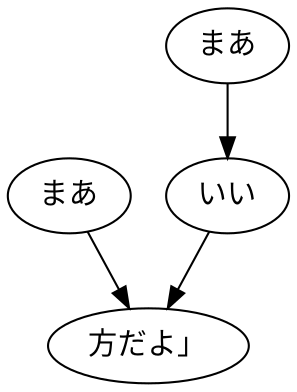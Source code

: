 digraph graph5487 {
	node0 [label="まあ"];
	node1 [label="まあ"];
	node2 [label="いい"];
	node3 [label="方だよ」"];
	node0 -> node3;
	node1 -> node2;
	node2 -> node3;
}
